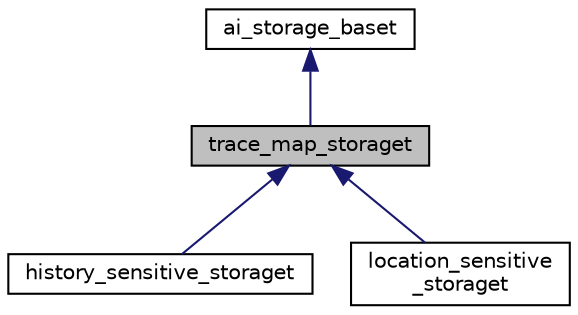 digraph "trace_map_storaget"
{
 // LATEX_PDF_SIZE
  bgcolor="transparent";
  edge [fontname="Helvetica",fontsize="10",labelfontname="Helvetica",labelfontsize="10"];
  node [fontname="Helvetica",fontsize="10",shape=record];
  Node1 [label="trace_map_storaget",height=0.2,width=0.4,color="black", fillcolor="grey75", style="filled", fontcolor="black",tooltip=" "];
  Node2 -> Node1 [dir="back",color="midnightblue",fontsize="10",style="solid",fontname="Helvetica"];
  Node2 [label="ai_storage_baset",height=0.2,width=0.4,color="black",URL="$classai__storage__baset.html",tooltip="This is the basic interface for storing domains."];
  Node1 -> Node3 [dir="back",color="midnightblue",fontsize="10",style="solid",fontname="Helvetica"];
  Node3 [label="history_sensitive_storaget",height=0.2,width=0.4,color="black",URL="$classhistory__sensitive__storaget.html",tooltip=" "];
  Node1 -> Node4 [dir="back",color="midnightblue",fontsize="10",style="solid",fontname="Helvetica"];
  Node4 [label="location_sensitive\l_storaget",height=0.2,width=0.4,color="black",URL="$classlocation__sensitive__storaget.html",tooltip="The most conventional storage; one domain per location."];
}
